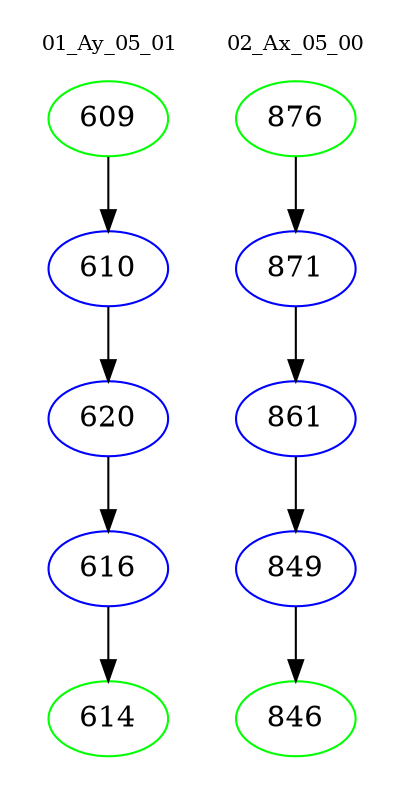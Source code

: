 digraph{
subgraph cluster_0 {
color = white
label = "01_Ay_05_01";
fontsize=10;
T0_609 [label="609", color="green"]
T0_609 -> T0_610 [color="black"]
T0_610 [label="610", color="blue"]
T0_610 -> T0_620 [color="black"]
T0_620 [label="620", color="blue"]
T0_620 -> T0_616 [color="black"]
T0_616 [label="616", color="blue"]
T0_616 -> T0_614 [color="black"]
T0_614 [label="614", color="green"]
}
subgraph cluster_1 {
color = white
label = "02_Ax_05_00";
fontsize=10;
T1_876 [label="876", color="green"]
T1_876 -> T1_871 [color="black"]
T1_871 [label="871", color="blue"]
T1_871 -> T1_861 [color="black"]
T1_861 [label="861", color="blue"]
T1_861 -> T1_849 [color="black"]
T1_849 [label="849", color="blue"]
T1_849 -> T1_846 [color="black"]
T1_846 [label="846", color="green"]
}
}
